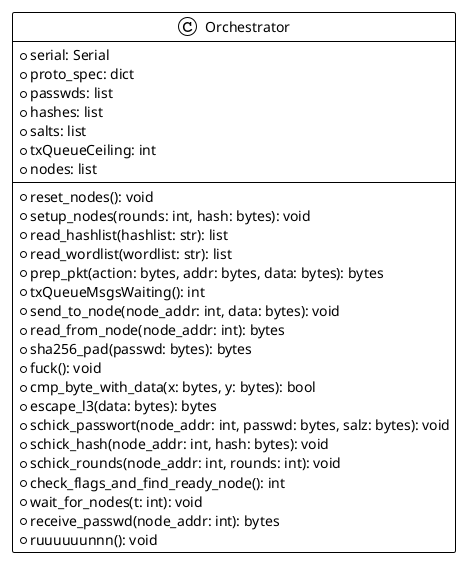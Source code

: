 @startuml
!theme plain
skin rose

class Orchestrator {
  + serial: Serial
  + proto_spec: dict
  + passwds: list
  + hashes: list
  + salts: list
  + txQueueCeiling: int
  + nodes: list

  + reset_nodes(): void
  + setup_nodes(rounds: int, hash: bytes): void
  + read_hashlist(hashlist: str): list
  + read_wordlist(wordlist: str): list
  + prep_pkt(action: bytes, addr: bytes, data: bytes): bytes
  + txQueueMsgsWaiting(): int
  + send_to_node(node_addr: int, data: bytes): void
  + read_from_node(node_addr: int): bytes
  + sha256_pad(passwd: bytes): bytes
  + fuck(): void
  + cmp_byte_with_data(x: bytes, y: bytes): bool
  + escape_l3(data: bytes): bytes
  + schick_passwort(node_addr: int, passwd: bytes, salz: bytes): void
  + schick_hash(node_addr: int, hash: bytes): void
  + schick_rounds(node_addr: int, rounds: int): void
  + check_flags_and_find_ready_node(): int
  + wait_for_nodes(t: int): void
  + receive_passwd(node_addr: int): bytes
  + ruuuuuunnn(): void
}
@enduml